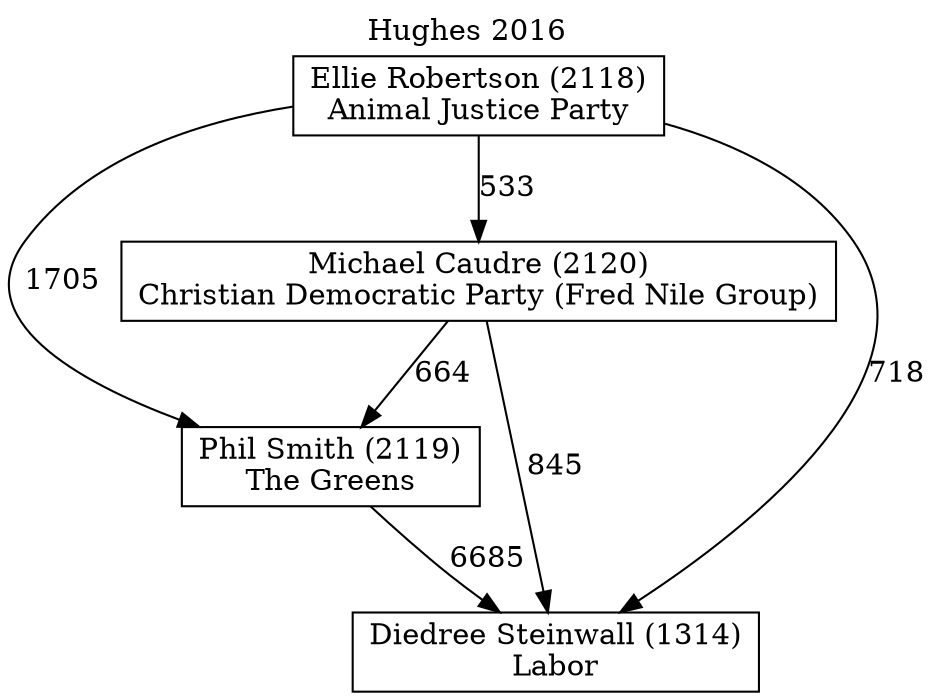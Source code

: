 // House preference flow
digraph "Diedree Steinwall (1314)_Hughes_2016" {
	graph [label="Hughes 2016" labelloc=t mclimit=10]
	node [shape=box]
	"Phil Smith (2119)" [label="Phil Smith (2119)
The Greens"]
	"Michael Caudre (2120)" [label="Michael Caudre (2120)
Christian Democratic Party (Fred Nile Group)"]
	"Diedree Steinwall (1314)" [label="Diedree Steinwall (1314)
Labor"]
	"Ellie Robertson (2118)" [label="Ellie Robertson (2118)
Animal Justice Party"]
	"Ellie Robertson (2118)" -> "Diedree Steinwall (1314)" [label=718]
	"Phil Smith (2119)" -> "Diedree Steinwall (1314)" [label=6685]
	"Ellie Robertson (2118)" -> "Michael Caudre (2120)" [label=533]
	"Michael Caudre (2120)" -> "Diedree Steinwall (1314)" [label=845]
	"Ellie Robertson (2118)" -> "Phil Smith (2119)" [label=1705]
	"Michael Caudre (2120)" -> "Phil Smith (2119)" [label=664]
}
